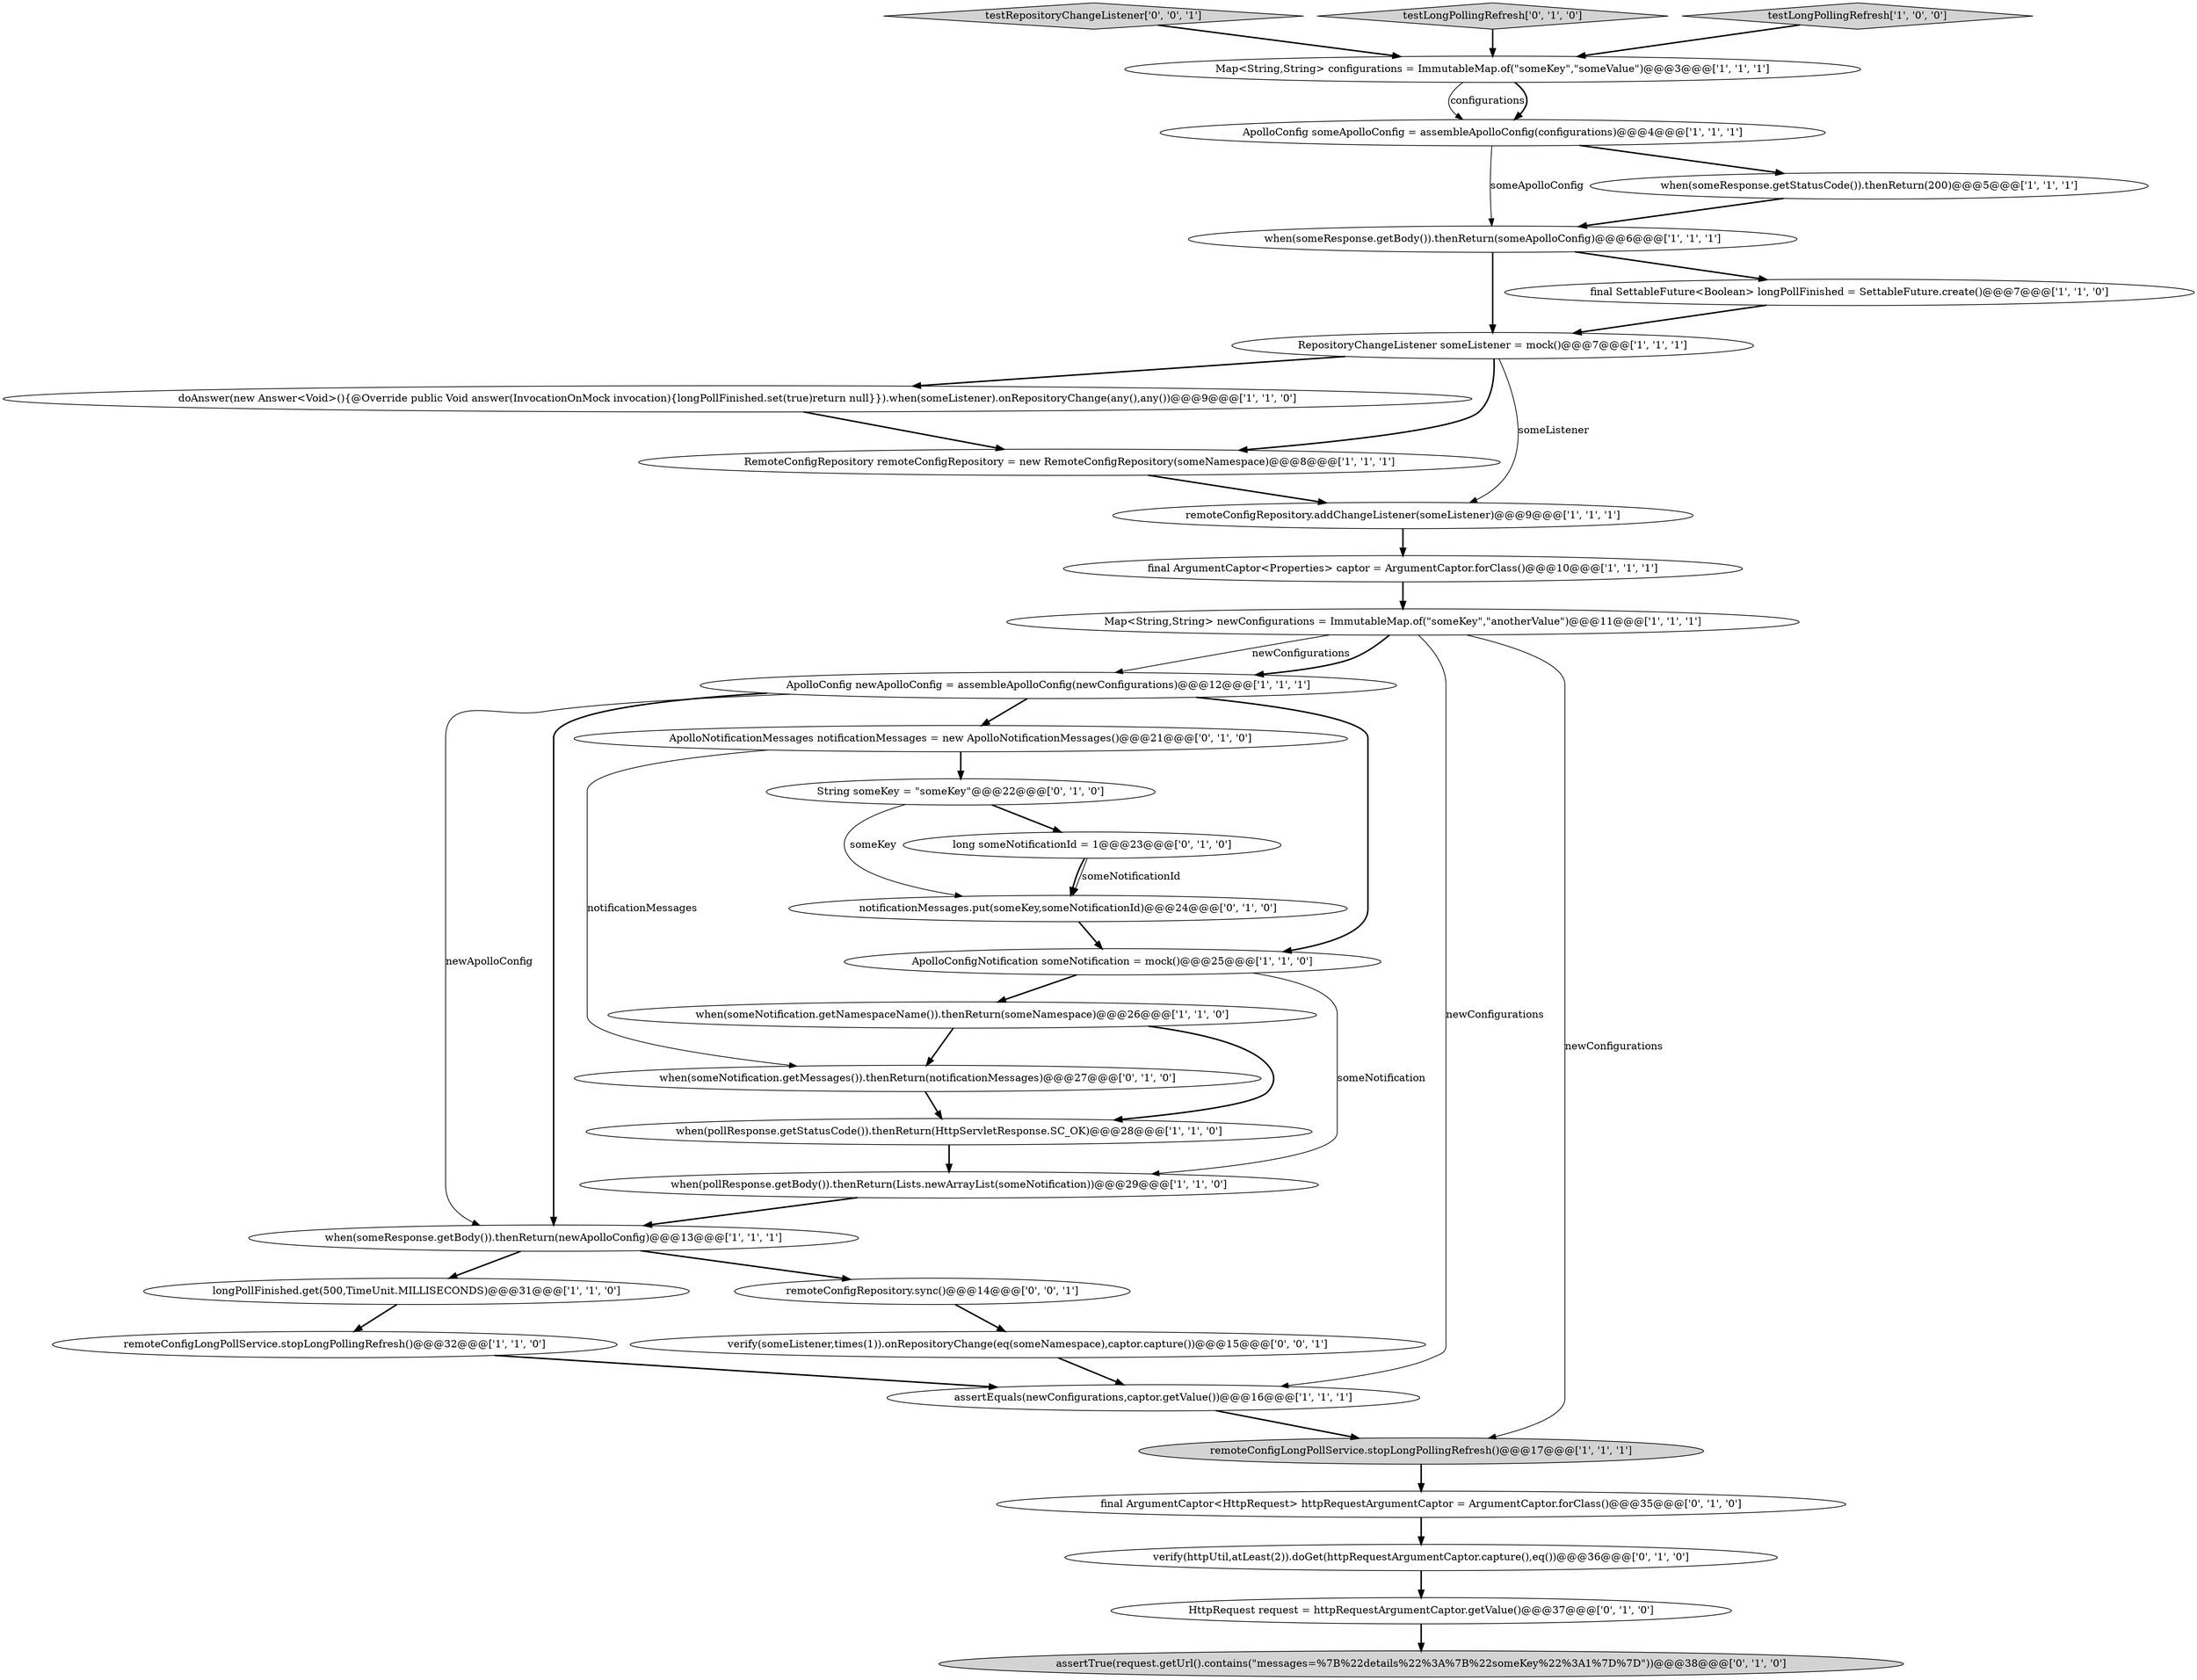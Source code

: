 digraph {
5 [style = filled, label = "Map<String,String> configurations = ImmutableMap.of(\"someKey\",\"someValue\")@@@3@@@['1', '1', '1']", fillcolor = white, shape = ellipse image = "AAA0AAABBB1BBB"];
1 [style = filled, label = "when(someResponse.getBody()).thenReturn(someApolloConfig)@@@6@@@['1', '1', '1']", fillcolor = white, shape = ellipse image = "AAA0AAABBB1BBB"];
11 [style = filled, label = "final SettableFuture<Boolean> longPollFinished = SettableFuture.create()@@@7@@@['1', '1', '0']", fillcolor = white, shape = ellipse image = "AAA0AAABBB1BBB"];
13 [style = filled, label = "when(someResponse.getBody()).thenReturn(newApolloConfig)@@@13@@@['1', '1', '1']", fillcolor = white, shape = ellipse image = "AAA0AAABBB1BBB"];
28 [style = filled, label = "when(someNotification.getMessages()).thenReturn(notificationMessages)@@@27@@@['0', '1', '0']", fillcolor = white, shape = ellipse image = "AAA1AAABBB2BBB"];
30 [style = filled, label = "notificationMessages.put(someKey,someNotificationId)@@@24@@@['0', '1', '0']", fillcolor = white, shape = ellipse image = "AAA1AAABBB2BBB"];
17 [style = filled, label = "doAnswer(new Answer<Void>(){@Override public Void answer(InvocationOnMock invocation){longPollFinished.set(true)return null}}).when(someListener).onRepositoryChange(any(),any())@@@9@@@['1', '1', '0']", fillcolor = white, shape = ellipse image = "AAA0AAABBB1BBB"];
24 [style = filled, label = "verify(httpUtil,atLeast(2)).doGet(httpRequestArgumentCaptor.capture(),eq())@@@36@@@['0', '1', '0']", fillcolor = white, shape = ellipse image = "AAA1AAABBB2BBB"];
6 [style = filled, label = "ApolloConfig someApolloConfig = assembleApolloConfig(configurations)@@@4@@@['1', '1', '1']", fillcolor = white, shape = ellipse image = "AAA0AAABBB1BBB"];
8 [style = filled, label = "ApolloConfig newApolloConfig = assembleApolloConfig(newConfigurations)@@@12@@@['1', '1', '1']", fillcolor = white, shape = ellipse image = "AAA0AAABBB1BBB"];
20 [style = filled, label = "remoteConfigRepository.addChangeListener(someListener)@@@9@@@['1', '1', '1']", fillcolor = white, shape = ellipse image = "AAA0AAABBB1BBB"];
29 [style = filled, label = "String someKey = \"someKey\"@@@22@@@['0', '1', '0']", fillcolor = white, shape = ellipse image = "AAA1AAABBB2BBB"];
10 [style = filled, label = "when(someResponse.getStatusCode()).thenReturn(200)@@@5@@@['1', '1', '1']", fillcolor = white, shape = ellipse image = "AAA0AAABBB1BBB"];
18 [style = filled, label = "RemoteConfigRepository remoteConfigRepository = new RemoteConfigRepository(someNamespace)@@@8@@@['1', '1', '1']", fillcolor = white, shape = ellipse image = "AAA0AAABBB1BBB"];
21 [style = filled, label = "longPollFinished.get(500,TimeUnit.MILLISECONDS)@@@31@@@['1', '1', '0']", fillcolor = white, shape = ellipse image = "AAA0AAABBB1BBB"];
0 [style = filled, label = "assertEquals(newConfigurations,captor.getValue())@@@16@@@['1', '1', '1']", fillcolor = white, shape = ellipse image = "AAA0AAABBB1BBB"];
25 [style = filled, label = "HttpRequest request = httpRequestArgumentCaptor.getValue()@@@37@@@['0', '1', '0']", fillcolor = white, shape = ellipse image = "AAA1AAABBB2BBB"];
33 [style = filled, label = "testRepositoryChangeListener['0', '0', '1']", fillcolor = lightgray, shape = diamond image = "AAA0AAABBB3BBB"];
34 [style = filled, label = "remoteConfigRepository.sync()@@@14@@@['0', '0', '1']", fillcolor = white, shape = ellipse image = "AAA0AAABBB3BBB"];
31 [style = filled, label = "ApolloNotificationMessages notificationMessages = new ApolloNotificationMessages()@@@21@@@['0', '1', '0']", fillcolor = white, shape = ellipse image = "AAA1AAABBB2BBB"];
2 [style = filled, label = "when(pollResponse.getBody()).thenReturn(Lists.newArrayList(someNotification))@@@29@@@['1', '1', '0']", fillcolor = white, shape = ellipse image = "AAA0AAABBB1BBB"];
19 [style = filled, label = "when(pollResponse.getStatusCode()).thenReturn(HttpServletResponse.SC_OK)@@@28@@@['1', '1', '0']", fillcolor = white, shape = ellipse image = "AAA0AAABBB1BBB"];
23 [style = filled, label = "long someNotificationId = 1@@@23@@@['0', '1', '0']", fillcolor = white, shape = ellipse image = "AAA1AAABBB2BBB"];
26 [style = filled, label = "final ArgumentCaptor<HttpRequest> httpRequestArgumentCaptor = ArgumentCaptor.forClass()@@@35@@@['0', '1', '0']", fillcolor = white, shape = ellipse image = "AAA1AAABBB2BBB"];
15 [style = filled, label = "RepositoryChangeListener someListener = mock()@@@7@@@['1', '1', '1']", fillcolor = white, shape = ellipse image = "AAA0AAABBB1BBB"];
7 [style = filled, label = "remoteConfigLongPollService.stopLongPollingRefresh()@@@32@@@['1', '1', '0']", fillcolor = white, shape = ellipse image = "AAA0AAABBB1BBB"];
22 [style = filled, label = "testLongPollingRefresh['0', '1', '0']", fillcolor = lightgray, shape = diamond image = "AAA0AAABBB2BBB"];
4 [style = filled, label = "remoteConfigLongPollService.stopLongPollingRefresh()@@@17@@@['1', '1', '1']", fillcolor = lightgray, shape = ellipse image = "AAA0AAABBB1BBB"];
3 [style = filled, label = "final ArgumentCaptor<Properties> captor = ArgumentCaptor.forClass()@@@10@@@['1', '1', '1']", fillcolor = white, shape = ellipse image = "AAA0AAABBB1BBB"];
9 [style = filled, label = "ApolloConfigNotification someNotification = mock()@@@25@@@['1', '1', '0']", fillcolor = white, shape = ellipse image = "AAA0AAABBB1BBB"];
27 [style = filled, label = "assertTrue(request.getUrl().contains(\"messages=%7B%22details%22%3A%7B%22someKey%22%3A1%7D%7D\"))@@@38@@@['0', '1', '0']", fillcolor = lightgray, shape = ellipse image = "AAA1AAABBB2BBB"];
32 [style = filled, label = "verify(someListener,times(1)).onRepositoryChange(eq(someNamespace),captor.capture())@@@15@@@['0', '0', '1']", fillcolor = white, shape = ellipse image = "AAA0AAABBB3BBB"];
16 [style = filled, label = "when(someNotification.getNamespaceName()).thenReturn(someNamespace)@@@26@@@['1', '1', '0']", fillcolor = white, shape = ellipse image = "AAA0AAABBB1BBB"];
14 [style = filled, label = "testLongPollingRefresh['1', '0', '0']", fillcolor = lightgray, shape = diamond image = "AAA0AAABBB1BBB"];
12 [style = filled, label = "Map<String,String> newConfigurations = ImmutableMap.of(\"someKey\",\"anotherValue\")@@@11@@@['1', '1', '1']", fillcolor = white, shape = ellipse image = "AAA0AAABBB1BBB"];
23->30 [style = bold, label=""];
14->5 [style = bold, label=""];
33->5 [style = bold, label=""];
26->24 [style = bold, label=""];
22->5 [style = bold, label=""];
20->3 [style = bold, label=""];
8->13 [style = solid, label="newApolloConfig"];
18->20 [style = bold, label=""];
8->9 [style = bold, label=""];
0->4 [style = bold, label=""];
12->4 [style = solid, label="newConfigurations"];
6->1 [style = solid, label="someApolloConfig"];
4->26 [style = bold, label=""];
15->18 [style = bold, label=""];
17->18 [style = bold, label=""];
2->13 [style = bold, label=""];
9->16 [style = bold, label=""];
16->19 [style = bold, label=""];
30->9 [style = bold, label=""];
5->6 [style = solid, label="configurations"];
23->30 [style = solid, label="someNotificationId"];
28->19 [style = bold, label=""];
12->0 [style = solid, label="newConfigurations"];
11->15 [style = bold, label=""];
8->31 [style = bold, label=""];
9->2 [style = solid, label="someNotification"];
13->34 [style = bold, label=""];
1->11 [style = bold, label=""];
15->20 [style = solid, label="someListener"];
6->10 [style = bold, label=""];
29->23 [style = bold, label=""];
10->1 [style = bold, label=""];
3->12 [style = bold, label=""];
7->0 [style = bold, label=""];
8->13 [style = bold, label=""];
21->7 [style = bold, label=""];
1->15 [style = bold, label=""];
16->28 [style = bold, label=""];
32->0 [style = bold, label=""];
24->25 [style = bold, label=""];
19->2 [style = bold, label=""];
31->29 [style = bold, label=""];
25->27 [style = bold, label=""];
12->8 [style = solid, label="newConfigurations"];
12->8 [style = bold, label=""];
5->6 [style = bold, label=""];
31->28 [style = solid, label="notificationMessages"];
29->30 [style = solid, label="someKey"];
34->32 [style = bold, label=""];
13->21 [style = bold, label=""];
15->17 [style = bold, label=""];
}
